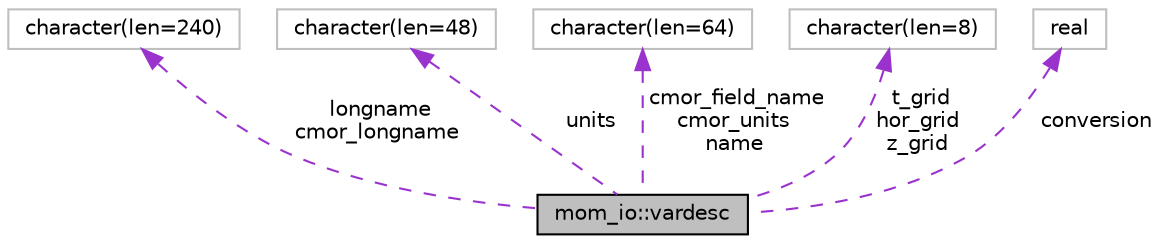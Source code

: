digraph "mom_io::vardesc"
{
 // INTERACTIVE_SVG=YES
 // LATEX_PDF_SIZE
  edge [fontname="Helvetica",fontsize="10",labelfontname="Helvetica",labelfontsize="10"];
  node [fontname="Helvetica",fontsize="10",shape=record];
  Node1 [label="mom_io::vardesc",height=0.2,width=0.4,color="black", fillcolor="grey75", style="filled", fontcolor="black",tooltip="Type for describing a variable, typically a tracer."];
  Node2 -> Node1 [dir="back",color="darkorchid3",fontsize="10",style="dashed",label=" longname\ncmor_longname" ,fontname="Helvetica"];
  Node2 [label="character(len=240)",height=0.2,width=0.4,color="grey75", fillcolor="white", style="filled",tooltip=" "];
  Node3 -> Node1 [dir="back",color="darkorchid3",fontsize="10",style="dashed",label=" units" ,fontname="Helvetica"];
  Node3 [label="character(len=48)",height=0.2,width=0.4,color="grey75", fillcolor="white", style="filled",tooltip=" "];
  Node4 -> Node1 [dir="back",color="darkorchid3",fontsize="10",style="dashed",label=" cmor_field_name\ncmor_units\nname" ,fontname="Helvetica"];
  Node4 [label="character(len=64)",height=0.2,width=0.4,color="grey75", fillcolor="white", style="filled",tooltip=" "];
  Node5 -> Node1 [dir="back",color="darkorchid3",fontsize="10",style="dashed",label=" t_grid\nhor_grid\nz_grid" ,fontname="Helvetica"];
  Node5 [label="character(len=8)",height=0.2,width=0.4,color="grey75", fillcolor="white", style="filled",tooltip=" "];
  Node6 -> Node1 [dir="back",color="darkorchid3",fontsize="10",style="dashed",label=" conversion" ,fontname="Helvetica"];
  Node6 [label="real",height=0.2,width=0.4,color="grey75", fillcolor="white", style="filled",tooltip=" "];
}
